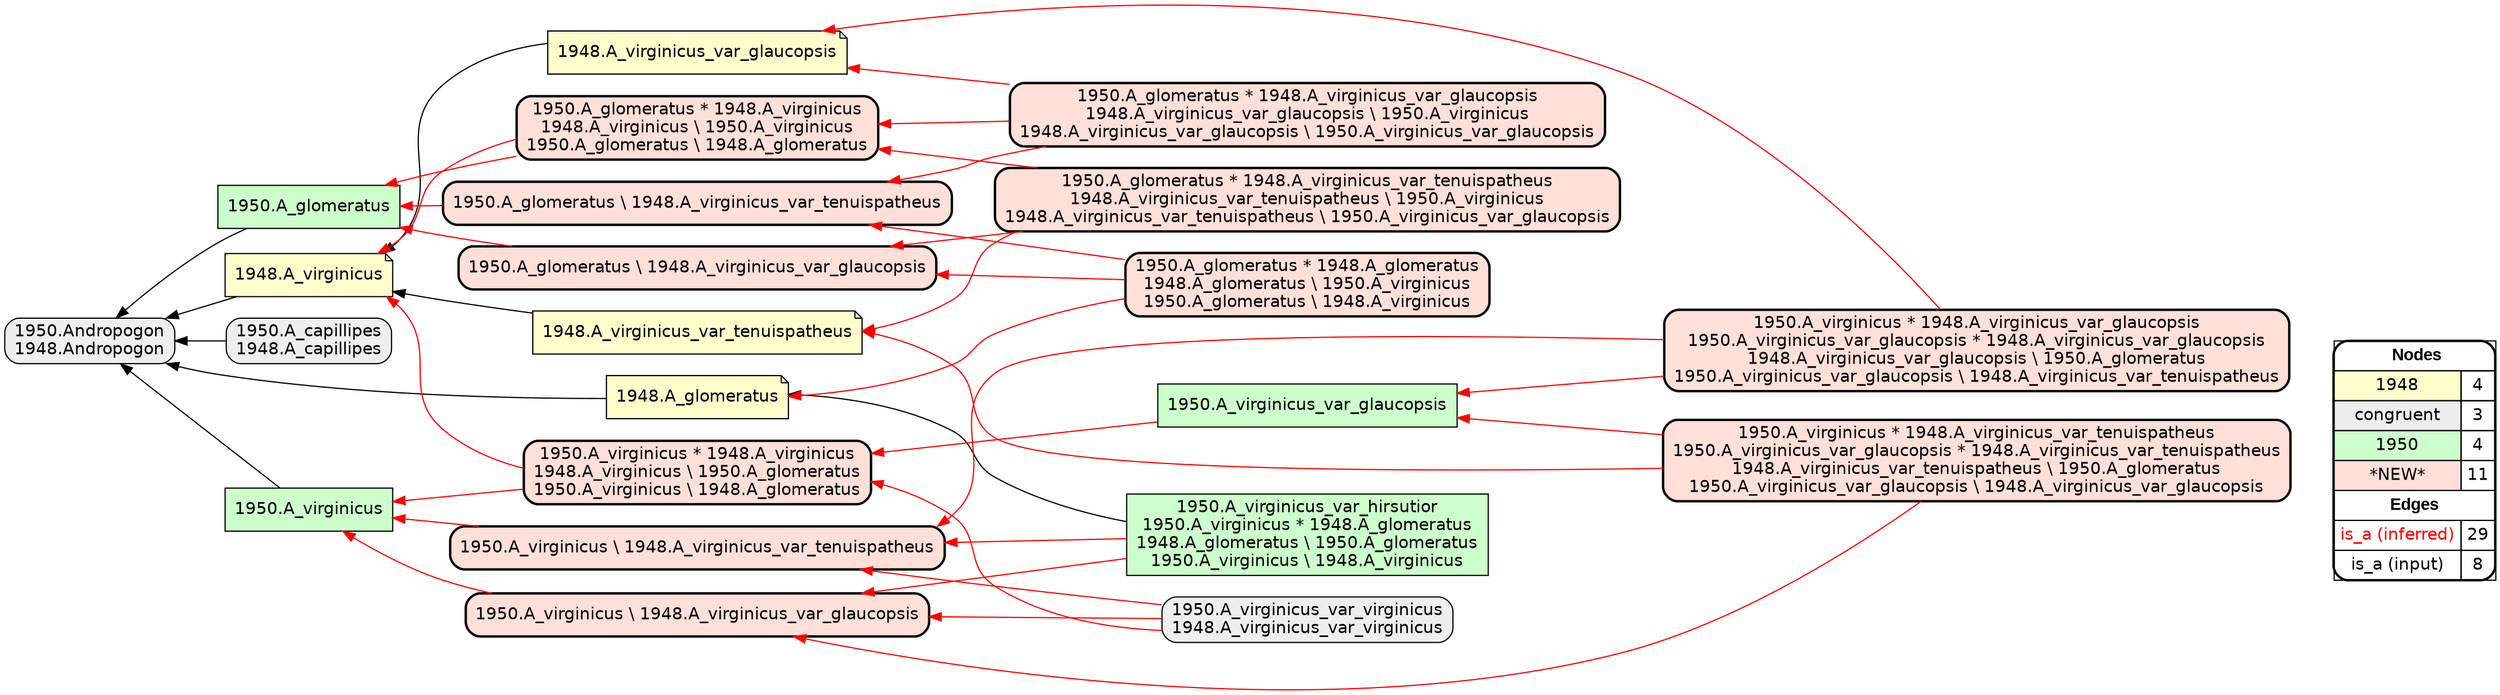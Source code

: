 digraph{
rankdir=RL
node[shape=note style=filled fillcolor="#FFFFCC" fontname="helvetica"] 
"1948.A_virginicus"
"1948.A_virginicus_var_tenuispatheus"
"1948.A_glomeratus"
"1948.A_virginicus_var_glaucopsis"
node[shape=box style="filled,rounded" fillcolor="#EEEEEE" fontname="helvetica"] 
"1950.Andropogon\n1948.Andropogon"
"1950.A_capillipes\n1948.A_capillipes"
"1950.A_virginicus_var_virginicus\n1948.A_virginicus_var_virginicus"
node[shape=box style=filled fillcolor="#CCFFCC" fontname="helvetica"] 
"1950.A_virginicus_var_hirsutior\n1950.A_virginicus * 1948.A_glomeratus\n1948.A_glomeratus \\ 1950.A_glomeratus\n1950.A_virginicus \\ 1948.A_virginicus"
"1950.A_virginicus_var_glaucopsis"
"1950.A_virginicus"
"1950.A_glomeratus"
node[shape=box style="filled,rounded,bold" fillcolor="#FFE0D8" fontname="helvetica"] 
"1950.A_glomeratus * 1948.A_virginicus_var_glaucopsis\n1948.A_virginicus_var_glaucopsis \\ 1950.A_virginicus\n1948.A_virginicus_var_glaucopsis \\ 1950.A_virginicus_var_glaucopsis"
"1950.A_glomeratus * 1948.A_virginicus\n1948.A_virginicus \\ 1950.A_virginicus\n1950.A_glomeratus \\ 1948.A_glomeratus"
"1950.A_glomeratus * 1948.A_virginicus_var_tenuispatheus\n1948.A_virginicus_var_tenuispatheus \\ 1950.A_virginicus\n1948.A_virginicus_var_tenuispatheus \\ 1950.A_virginicus_var_glaucopsis"
"1950.A_glomeratus \\ 1948.A_virginicus_var_glaucopsis"
"1950.A_virginicus * 1948.A_virginicus_var_glaucopsis\n1950.A_virginicus_var_glaucopsis * 1948.A_virginicus_var_glaucopsis\n1948.A_virginicus_var_glaucopsis \\ 1950.A_glomeratus\n1950.A_virginicus_var_glaucopsis \\ 1948.A_virginicus_var_tenuispatheus"
"1950.A_virginicus \\ 1948.A_virginicus_var_glaucopsis"
"1950.A_glomeratus * 1948.A_glomeratus\n1948.A_glomeratus \\ 1950.A_virginicus\n1950.A_glomeratus \\ 1948.A_virginicus"
"1950.A_glomeratus \\ 1948.A_virginicus_var_tenuispatheus"
"1950.A_virginicus * 1948.A_virginicus_var_tenuispatheus\n1950.A_virginicus_var_glaucopsis * 1948.A_virginicus_var_tenuispatheus\n1948.A_virginicus_var_tenuispatheus \\ 1950.A_glomeratus\n1950.A_virginicus_var_glaucopsis \\ 1948.A_virginicus_var_glaucopsis"
"1950.A_virginicus * 1948.A_virginicus\n1948.A_virginicus \\ 1950.A_glomeratus\n1950.A_virginicus \\ 1948.A_glomeratus"
"1950.A_virginicus \\ 1948.A_virginicus_var_tenuispatheus"
edge[arrowhead=normal style=dotted color="#000000" constraint=true penwidth=1]
edge[arrowhead=normal style=solid color="#FF0000" constraint=true penwidth=1]
"1950.A_virginicus * 1948.A_virginicus_var_glaucopsis\n1950.A_virginicus_var_glaucopsis * 1948.A_virginicus_var_glaucopsis\n1948.A_virginicus_var_glaucopsis \\ 1950.A_glomeratus\n1950.A_virginicus_var_glaucopsis \\ 1948.A_virginicus_var_tenuispatheus" -> "1950.A_virginicus_var_glaucopsis"
"1950.A_glomeratus * 1948.A_virginicus_var_glaucopsis\n1948.A_virginicus_var_glaucopsis \\ 1950.A_virginicus\n1948.A_virginicus_var_glaucopsis \\ 1950.A_virginicus_var_glaucopsis" -> "1950.A_glomeratus * 1948.A_virginicus\n1948.A_virginicus \\ 1950.A_virginicus\n1950.A_glomeratus \\ 1948.A_glomeratus"
"1950.A_virginicus * 1948.A_virginicus\n1948.A_virginicus \\ 1950.A_glomeratus\n1950.A_virginicus \\ 1948.A_glomeratus" -> "1948.A_virginicus"
"1950.A_virginicus * 1948.A_virginicus_var_tenuispatheus\n1950.A_virginicus_var_glaucopsis * 1948.A_virginicus_var_tenuispatheus\n1948.A_virginicus_var_tenuispatheus \\ 1950.A_glomeratus\n1950.A_virginicus_var_glaucopsis \\ 1948.A_virginicus_var_glaucopsis" -> "1950.A_virginicus_var_glaucopsis"
"1950.A_glomeratus * 1948.A_virginicus\n1948.A_virginicus \\ 1950.A_virginicus\n1950.A_glomeratus \\ 1948.A_glomeratus" -> "1950.A_glomeratus"
"1950.A_glomeratus * 1948.A_virginicus_var_glaucopsis\n1948.A_virginicus_var_glaucopsis \\ 1950.A_virginicus\n1948.A_virginicus_var_glaucopsis \\ 1950.A_virginicus_var_glaucopsis" -> "1948.A_virginicus_var_glaucopsis"
"1950.A_glomeratus \\ 1948.A_virginicus_var_tenuispatheus" -> "1950.A_glomeratus"
"1950.A_virginicus \\ 1948.A_virginicus_var_glaucopsis" -> "1950.A_virginicus"
"1950.A_virginicus * 1948.A_virginicus\n1948.A_virginicus \\ 1950.A_glomeratus\n1950.A_virginicus \\ 1948.A_glomeratus" -> "1950.A_virginicus"
"1950.A_glomeratus * 1948.A_glomeratus\n1948.A_glomeratus \\ 1950.A_virginicus\n1950.A_glomeratus \\ 1948.A_virginicus" -> "1950.A_glomeratus \\ 1948.A_virginicus_var_glaucopsis"
"1950.A_glomeratus * 1948.A_virginicus\n1948.A_virginicus \\ 1950.A_virginicus\n1950.A_glomeratus \\ 1948.A_glomeratus" -> "1948.A_virginicus"
"1950.A_glomeratus * 1948.A_glomeratus\n1948.A_glomeratus \\ 1950.A_virginicus\n1950.A_glomeratus \\ 1948.A_virginicus" -> "1950.A_glomeratus \\ 1948.A_virginicus_var_tenuispatheus"
"1950.A_virginicus_var_virginicus\n1948.A_virginicus_var_virginicus" -> "1950.A_virginicus * 1948.A_virginicus\n1948.A_virginicus \\ 1950.A_glomeratus\n1950.A_virginicus \\ 1948.A_glomeratus"
"1950.A_virginicus * 1948.A_virginicus_var_glaucopsis\n1950.A_virginicus_var_glaucopsis * 1948.A_virginicus_var_glaucopsis\n1948.A_virginicus_var_glaucopsis \\ 1950.A_glomeratus\n1950.A_virginicus_var_glaucopsis \\ 1948.A_virginicus_var_tenuispatheus" -> "1948.A_virginicus_var_glaucopsis"
"1950.A_glomeratus \\ 1948.A_virginicus_var_glaucopsis" -> "1950.A_glomeratus"
"1950.A_glomeratus * 1948.A_virginicus_var_tenuispatheus\n1948.A_virginicus_var_tenuispatheus \\ 1950.A_virginicus\n1948.A_virginicus_var_tenuispatheus \\ 1950.A_virginicus_var_glaucopsis" -> "1950.A_glomeratus * 1948.A_virginicus\n1948.A_virginicus \\ 1950.A_virginicus\n1950.A_glomeratus \\ 1948.A_glomeratus"
"1950.A_virginicus * 1948.A_virginicus_var_tenuispatheus\n1950.A_virginicus_var_glaucopsis * 1948.A_virginicus_var_tenuispatheus\n1948.A_virginicus_var_tenuispatheus \\ 1950.A_glomeratus\n1950.A_virginicus_var_glaucopsis \\ 1948.A_virginicus_var_glaucopsis" -> "1950.A_virginicus \\ 1948.A_virginicus_var_glaucopsis"
"1950.A_virginicus \\ 1948.A_virginicus_var_tenuispatheus" -> "1950.A_virginicus"
"1950.A_glomeratus * 1948.A_glomeratus\n1948.A_glomeratus \\ 1950.A_virginicus\n1950.A_glomeratus \\ 1948.A_virginicus" -> "1948.A_glomeratus"
"1950.A_virginicus_var_virginicus\n1948.A_virginicus_var_virginicus" -> "1950.A_virginicus \\ 1948.A_virginicus_var_tenuispatheus"
"1950.A_virginicus_var_hirsutior\n1950.A_virginicus * 1948.A_glomeratus\n1948.A_glomeratus \\ 1950.A_glomeratus\n1950.A_virginicus \\ 1948.A_virginicus" -> "1950.A_virginicus \\ 1948.A_virginicus_var_glaucopsis"
"1950.A_virginicus_var_virginicus\n1948.A_virginicus_var_virginicus" -> "1950.A_virginicus \\ 1948.A_virginicus_var_glaucopsis"
"1950.A_virginicus * 1948.A_virginicus_var_tenuispatheus\n1950.A_virginicus_var_glaucopsis * 1948.A_virginicus_var_tenuispatheus\n1948.A_virginicus_var_tenuispatheus \\ 1950.A_glomeratus\n1950.A_virginicus_var_glaucopsis \\ 1948.A_virginicus_var_glaucopsis" -> "1948.A_virginicus_var_tenuispatheus"
"1950.A_virginicus_var_glaucopsis" -> "1950.A_virginicus * 1948.A_virginicus\n1948.A_virginicus \\ 1950.A_glomeratus\n1950.A_virginicus \\ 1948.A_glomeratus"
"1950.A_glomeratus * 1948.A_virginicus_var_tenuispatheus\n1948.A_virginicus_var_tenuispatheus \\ 1950.A_virginicus\n1948.A_virginicus_var_tenuispatheus \\ 1950.A_virginicus_var_glaucopsis" -> "1950.A_glomeratus \\ 1948.A_virginicus_var_glaucopsis"
"1950.A_glomeratus * 1948.A_virginicus_var_glaucopsis\n1948.A_virginicus_var_glaucopsis \\ 1950.A_virginicus\n1948.A_virginicus_var_glaucopsis \\ 1950.A_virginicus_var_glaucopsis" -> "1950.A_glomeratus \\ 1948.A_virginicus_var_tenuispatheus"
"1950.A_glomeratus * 1948.A_virginicus_var_tenuispatheus\n1948.A_virginicus_var_tenuispatheus \\ 1950.A_virginicus\n1948.A_virginicus_var_tenuispatheus \\ 1950.A_virginicus_var_glaucopsis" -> "1948.A_virginicus_var_tenuispatheus"
"1950.A_virginicus * 1948.A_virginicus_var_glaucopsis\n1950.A_virginicus_var_glaucopsis * 1948.A_virginicus_var_glaucopsis\n1948.A_virginicus_var_glaucopsis \\ 1950.A_glomeratus\n1950.A_virginicus_var_glaucopsis \\ 1948.A_virginicus_var_tenuispatheus" -> "1950.A_virginicus \\ 1948.A_virginicus_var_tenuispatheus"
"1950.A_virginicus_var_hirsutior\n1950.A_virginicus * 1948.A_glomeratus\n1948.A_glomeratus \\ 1950.A_glomeratus\n1950.A_virginicus \\ 1948.A_virginicus" -> "1950.A_virginicus \\ 1948.A_virginicus_var_tenuispatheus"
edge[arrowhead=normal style=solid color="#000000" constraint=true penwidth=1]
"1948.A_virginicus" -> "1950.Andropogon\n1948.Andropogon"
"1948.A_glomeratus" -> "1950.Andropogon\n1948.Andropogon"
"1950.A_glomeratus" -> "1950.Andropogon\n1948.Andropogon"
"1950.A_capillipes\n1948.A_capillipes" -> "1950.Andropogon\n1948.Andropogon"
"1950.A_virginicus" -> "1950.Andropogon\n1948.Andropogon"
"1948.A_virginicus_var_glaucopsis" -> "1948.A_virginicus"
"1948.A_virginicus_var_tenuispatheus" -> "1948.A_virginicus"
"1950.A_virginicus_var_hirsutior\n1950.A_virginicus * 1948.A_glomeratus\n1948.A_glomeratus \\ 1950.A_glomeratus\n1950.A_virginicus \\ 1948.A_virginicus" -> "1948.A_glomeratus"
node[shape=box] 
{rank=source Legend [fillcolor= white margin=0 label=< 
 <TABLE BORDER="0" CELLBORDER="1" CELLSPACING="0" CELLPADDING="4"> 
<TR> <TD COLSPAN="2"><font face="Arial Black"> Nodes</font></TD> </TR> 
<TR> 
 <TD bgcolor="#FFFFCC" fontname="helvetica">1948</TD> 
 <TD>4</TD> 
 </TR> 
<TR> 
 <TD bgcolor="#EEEEEE" fontname="helvetica">congruent</TD> 
 <TD>3</TD> 
 </TR> 
<TR> 
 <TD bgcolor="#CCFFCC" fontname="helvetica">1950</TD> 
 <TD>4</TD> 
 </TR> 
<TR> 
 <TD bgcolor="#FFE0D8" fontname="helvetica">*NEW*</TD> 
 <TD>11</TD> 
 </TR> 
<TR> <TD COLSPAN="2"><font face = "Arial Black"> Edges </font></TD> </TR> 
<TR> 
 <TD><font color ="#FF0000">is_a (inferred)</font></TD><TD>29</TD>
</TR>
<TR> 
 <TD><font color ="#000000">is_a (input)</font></TD><TD>8</TD>
</TR>
</TABLE> 
 >] } 
}